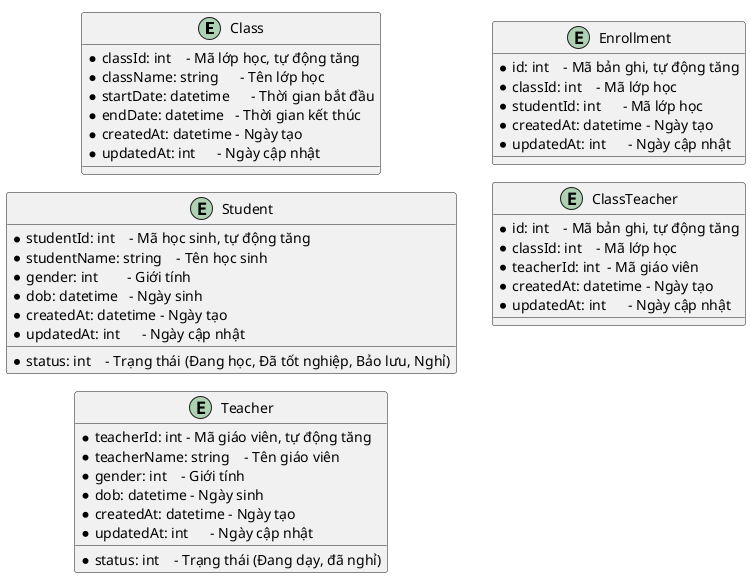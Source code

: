 @startuml ldm
!pragma layout smetana
left to right direction
entity Class
entity Student
entity Teacher
entity Enrollment
entity ClassTeacher
entity Class {
  * classId: int    - Mã lớp học, tự động tăng
  * className: string      - Tên lớp học
  * startDate: datetime      - Thời gian bắt đầu
  * endDate: datetime   - Thời gian kết thúc
  * createdAt: datetime - Ngày tạo
  * updatedAt: int      - Ngày cập nhật

}
entity Student {
  * studentId: int    - Mã học sinh, tự động tăng
  * studentName: string    - Tên học sinh
  * gender: int        - Giới tính
  * dob: datetime   - Ngày sinh
  * status: int    - Trạng thái (Đang học, Đã tốt nghiệp, Bảo lưu, Nghỉ)
  * createdAt: datetime - Ngày tạo
  * updatedAt: int      - Ngày cập nhật
}
entity Teacher {
  * teacherId: int - Mã giáo viên, tự động tăng
  * teacherName: string    - Tên giáo viên
  * gender: int    - Giới tính
  * dob: datetime - Ngày sinh
  * status: int    - Trạng thái (Đang dạy, đã nghỉ)
  * createdAt: datetime - Ngày tạo
  * updatedAt: int      - Ngày cập nhật
}
entity Enrollment {
  * id: int    - Mã bản ghi, tự động tăng
  * classId: int    - Mã lớp học
  * studentId: int      - Mã lớp học
  * createdAt: datetime - Ngày tạo
  * updatedAt: int      - Ngày cập nhật
}
entity ClassTeacher {
  * id: int    - Mã bản ghi, tự động tăng
  * classId: int    - Mã lớp học
  * teacherId: int  - Mã giáo viên
  * createdAt: datetime - Ngày tạo
  * updatedAt: int      - Ngày cập nhật
}

@enduml
